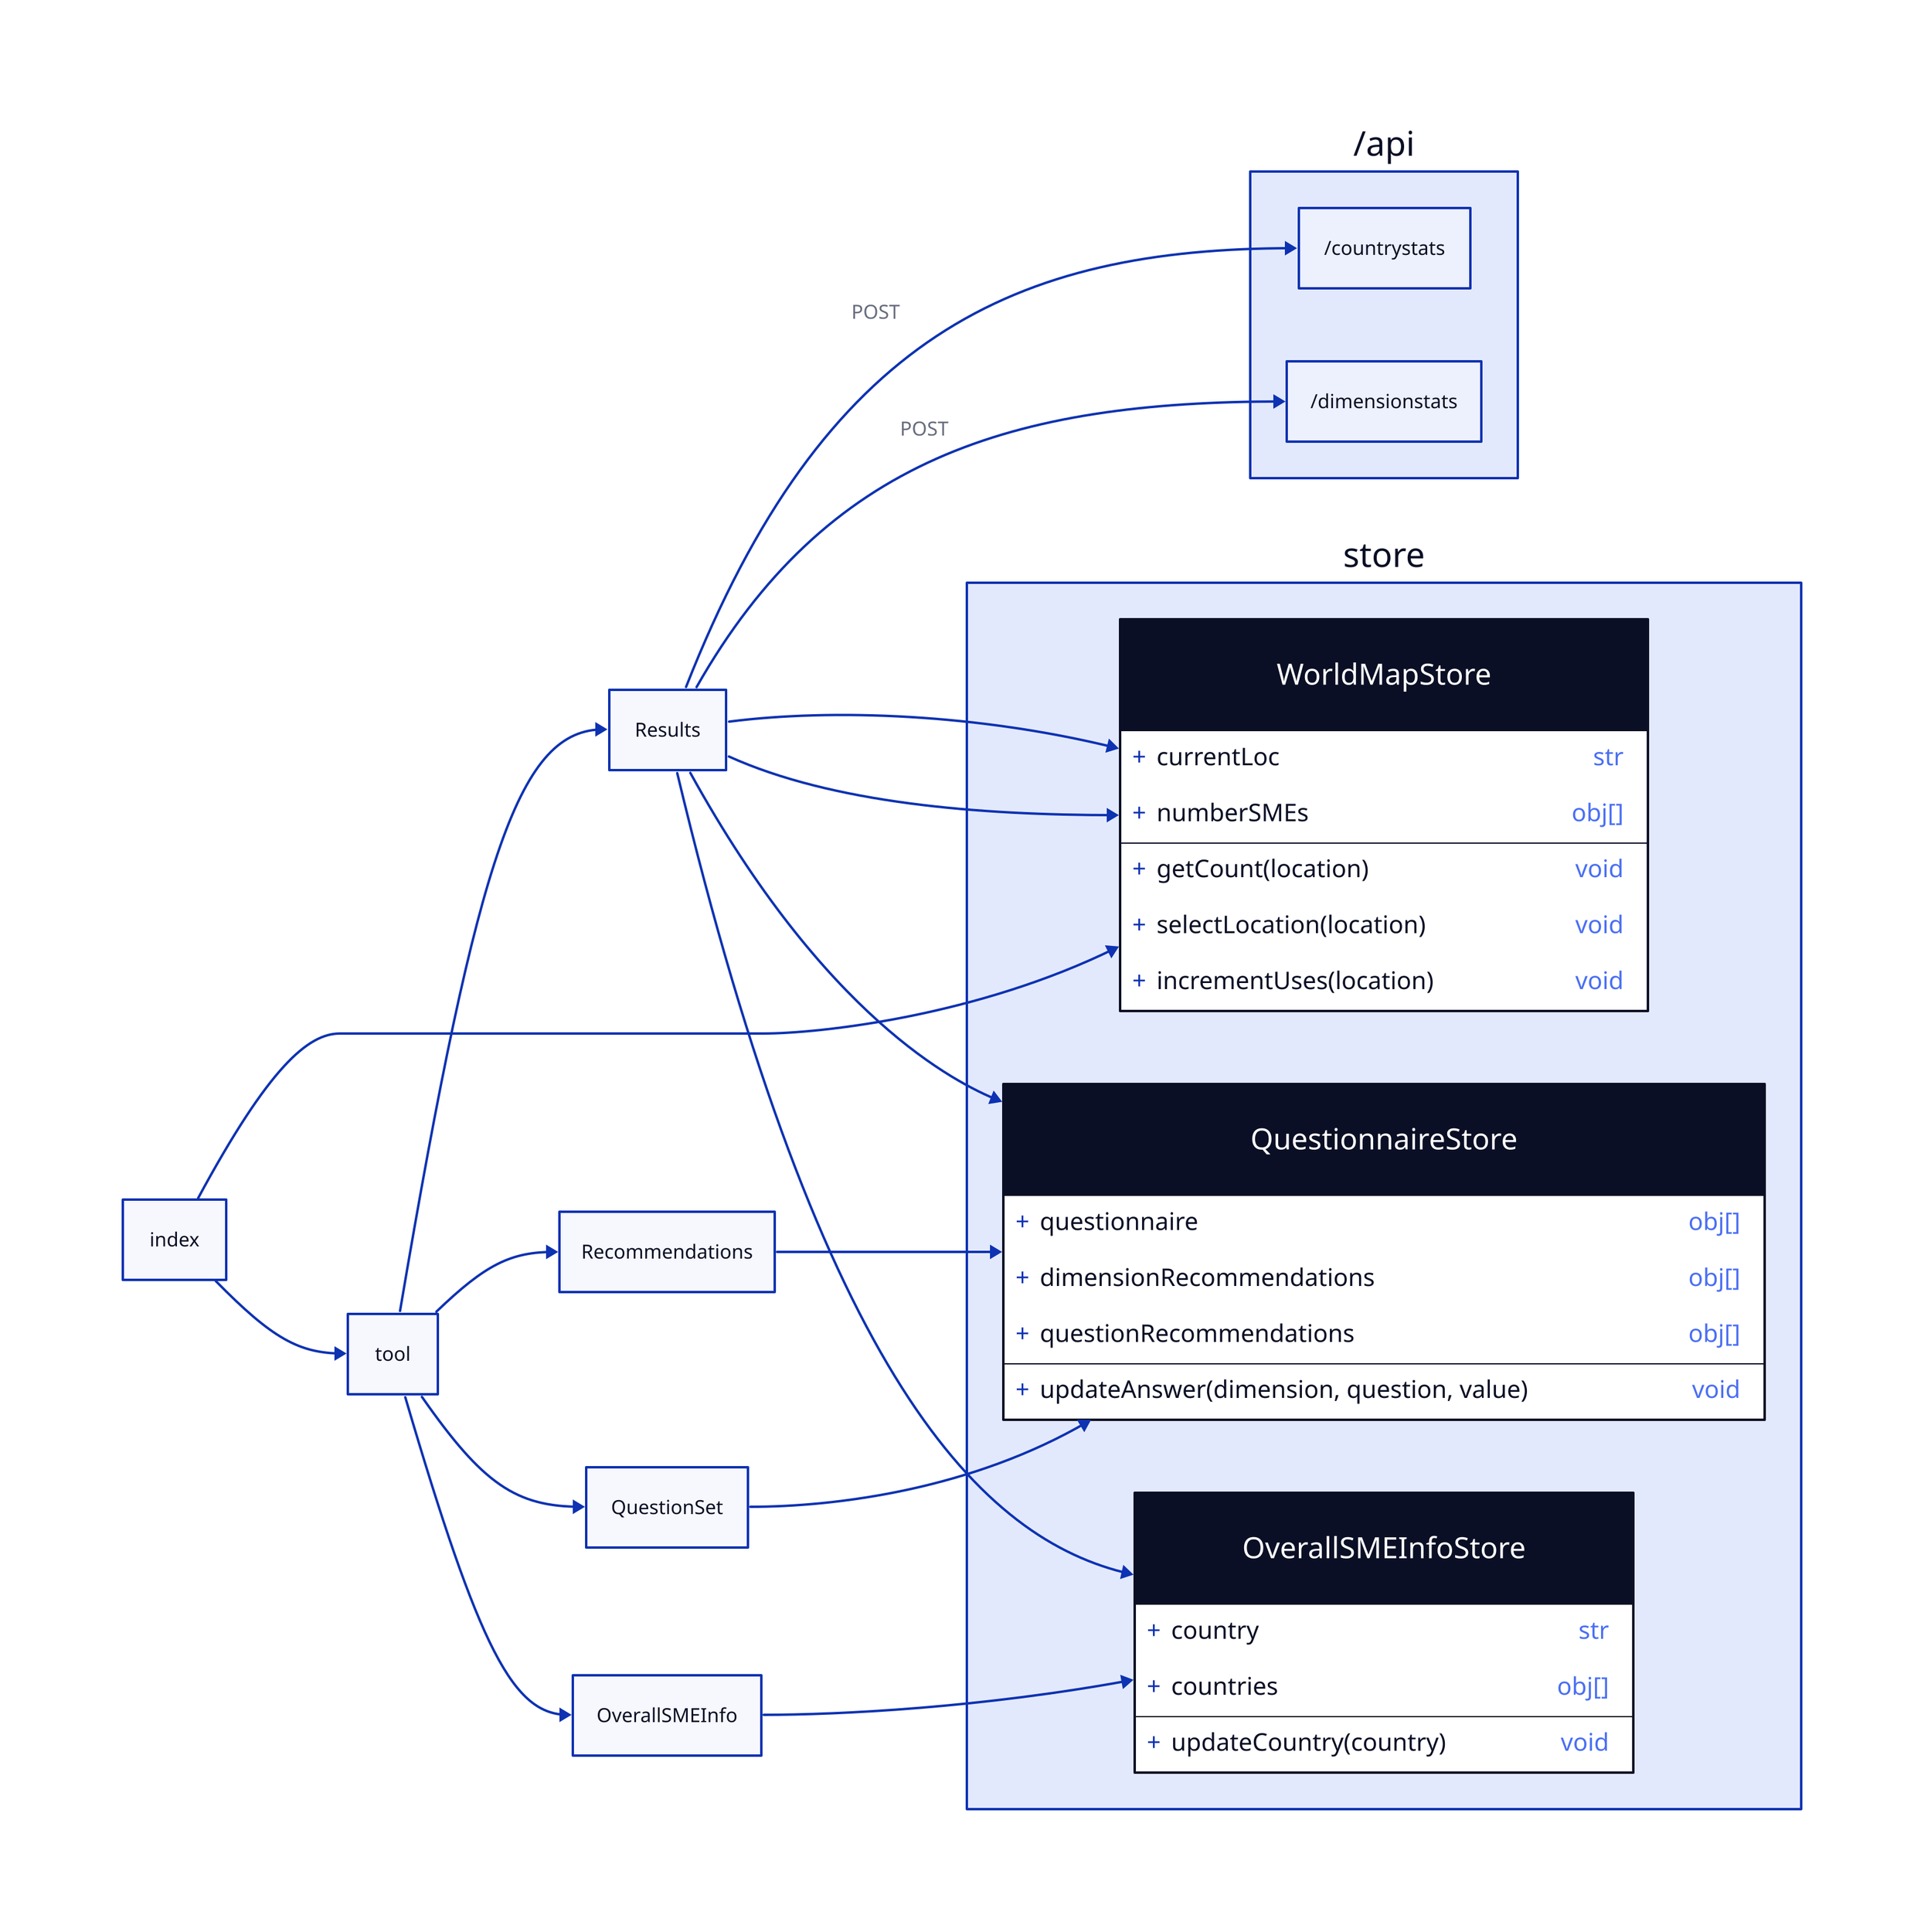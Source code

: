 store: {
    WorldMapStore: {
      shape: class
      currentLoc: "str"
      numberSMEs: "obj[]"
      getCount(location)
      selectLocation(location)
      incrementUses(location)
    }
  
    QuestionnaireStore: {
      shape: class
      questionnaire: "obj[]"
      dimensionRecommendations: "obj[]"
      questionRecommendations: "obj[]"
      updateAnswer(dimension, question, value)
    }
  
    OverallSMEInfoStore: {
      shape: class
      country: "str"
      countries: "obj[]"
      updateCountry(country)
    }
  }
  
  /api: {
    /countrystats
    /dimensionstats
  }
  
  index -> tool
  tool -> QuestionSet
  tool -> Recommendations
  tool -> OverallSMEInfo
  tool -> Results
  
  direction: right
  Results -> /api./dimensionstats: POST
  Results -> /api./countrystats: POST
  
  index -> store.WorldMapStore
  QuestionSet -> store.QuestionnaireStore
  Recommendations -> store.QuestionnaireStore
  OverallSMEInfo -> store.OverallSMEInfoStore
  Results -> store.QuestionnaireStore
  Results -> store.OverallSMEInfoStore
  Results -> store.WorldMapStore
  Results -> store.WorldMapStore
  